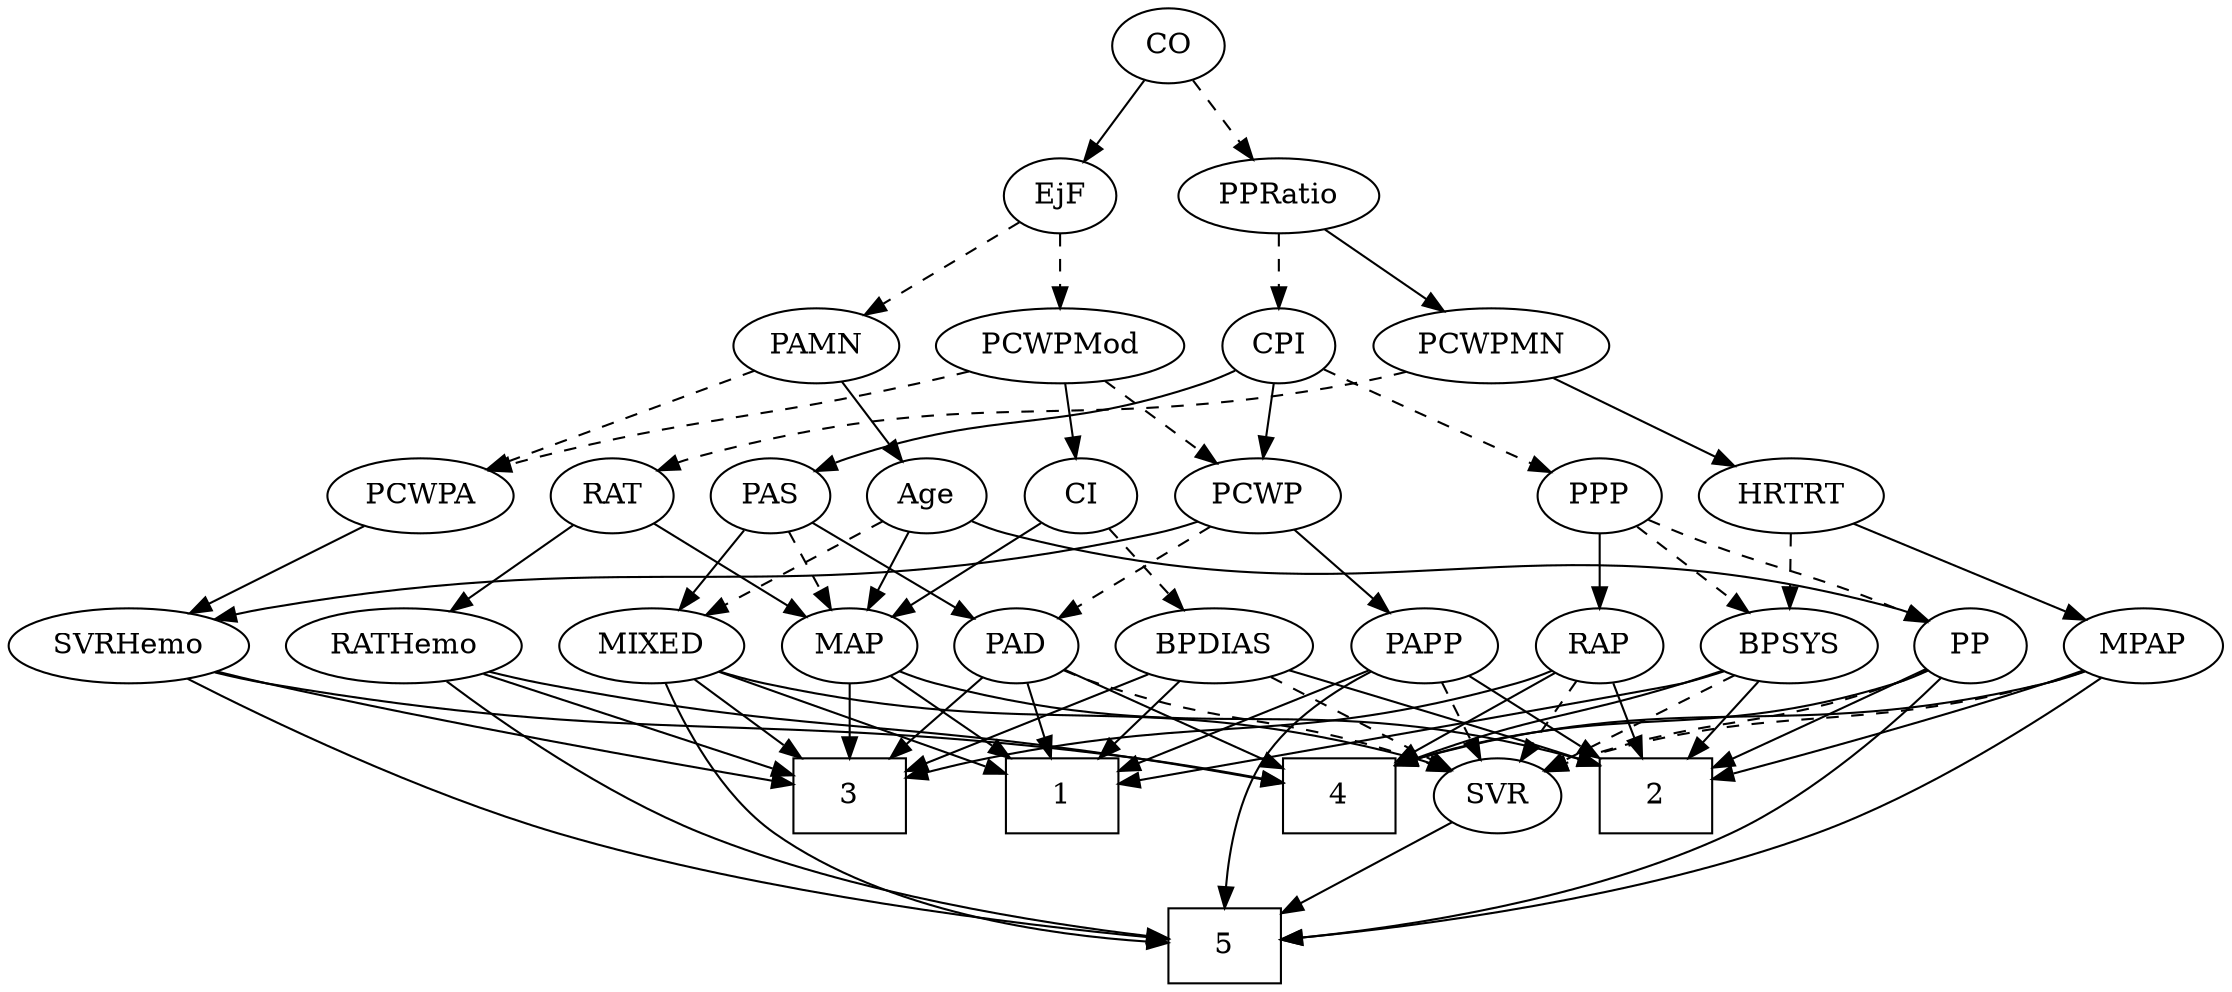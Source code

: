 strict digraph {
	graph [bb="0,0,982.14,468"];
	node [label="\N"];
	1	[height=0.5,
		pos="466.05,90",
		shape=box,
		width=0.75];
	2	[height=0.5,
		pos="710.05,90",
		shape=box,
		width=0.75];
	3	[height=0.5,
		pos="364.05,90",
		shape=box,
		width=0.75];
	4	[height=0.5,
		pos="564.05,90",
		shape=box,
		width=0.75];
	5	[height=0.5,
		pos="637.05,18",
		shape=box,
		width=0.75];
	Age	[height=0.5,
		pos="375.05,234",
		width=0.75];
	MIXED	[height=0.5,
		pos="275.05,162",
		width=1.1193];
	Age -> MIXED	[pos="e,295.88,177.59 357.17,220.49 342.53,210.24 321.52,195.53 304.42,183.56",
		style=dashed];
	MAP	[height=0.5,
		pos="364.05,162",
		width=0.84854];
	Age -> MAP	[pos="e,366.76,180.28 372.38,216.05 371.17,208.35 369.71,199.03 368.35,190.36",
		style=solid];
	PP	[height=0.5,
		pos="867.05,162",
		width=0.75];
	Age -> PP	[pos="e,846.58,174.19 395.51,221.81 400.46,219.53 405.84,217.4 411.05,216 591.94,167.23 650.15,228.77 831.05,180 833,179.47 834.97,178.85 \
836.94,178.15",
		style=solid];
	EjF	[height=0.5,
		pos="438.05,378",
		width=0.75];
	PAMN	[height=0.5,
		pos="332.05,306",
		width=1.011];
	EjF -> PAMN	[pos="e,353.21,320.98 419.58,364.81 403.61,354.26 380.21,338.81 361.63,326.54",
		style=dashed];
	PCWPMod	[height=0.5,
		pos="438.05,306",
		width=1.4443];
	EjF -> PCWPMod	[pos="e,438.05,324.1 438.05,359.7 438.05,351.98 438.05,342.71 438.05,334.11",
		style=dashed];
	RAP	[height=0.5,
		pos="618.05,162",
		width=0.77632];
	RAP -> 2	[pos="e,687.59,108.08 635.35,147.83 647.71,138.43 664.66,125.53 679.3,114.39",
		style=solid];
	RAP -> 3	[pos="e,391.31,98.141 596.42,150.21 591.45,147.96 586.12,145.75 581.05,144 515.83,121.49 497.01,124.61 430.05,108 420.68,105.68 410.59,\
103.11 401.18,100.69",
		style=solid];
	RAP -> 4	[pos="e,577.52,108.46 606.06,145.46 599.52,136.99 591.27,126.29 583.8,116.61",
		style=solid];
	SVR	[height=0.5,
		pos="637.05,90",
		width=0.77632];
	RAP -> SVR	[pos="e,632.49,107.79 622.64,144.05 624.79,136.14 627.4,126.54 629.8,117.69",
		style=dashed];
	MIXED -> 1	[pos="e,439.01,100.91 305.31,149.91 338.96,137.57 393.32,117.65 429.36,104.44",
		style=solid];
	MIXED -> 3	[pos="e,342.27,108.13 294.36,145.81 306.04,136.62 321.18,124.71 334.36,114.34",
		style=solid];
	MIXED -> 5	[pos="e,609.64,20.782 280.31,143.84 287.56,123.27 302.7,89.409 328.05,72 371.67,42.044 527.28,27.018 599.6,21.524",
		style=solid];
	MIXED -> SVR	[pos="e,615.94,102.02 304.56,149.67 310.91,147.54 317.65,145.51 324.05,144 444.44,115.58 481.16,142.21 600.05,108 602.2,107.38 604.38,\
106.65 606.56,105.86",
		style=solid];
	MPAP	[height=0.5,
		pos="947.05,162",
		width=0.97491];
	MPAP -> 2	[pos="e,737.15,97.527 920.21,150.14 914.58,148 908.65,145.85 903.05,144 849.42,126.33 786.12,109.74 747.03,99.976",
		style=solid];
	MPAP -> 4	[pos="e,591.21,104.94 920.87,149.66 915.08,147.5 908.93,145.46 903.05,144 774.52,112.07 732.36,143.88 600.83,107.67",
		style=solid];
	MPAP -> 5	[pos="e,664.28,24.853 928.52,146.54 903.07,127.26 855.28,93.113 810.05,72 765.23,51.08 710.09,35.844 674.29,27.214",
		style=solid];
	MPAP -> SVR	[pos="e,658.18,101.91 920.82,149.82 915.04,147.65 908.9,145.57 903.05,144 803.54,117.28 772.67,137.79 674.05,108 671.9,107.35 669.72,106.6 \
667.55,105.79",
		style=dashed];
	BPSYS	[height=0.5,
		pos="702.05,162",
		width=1.0471];
	BPSYS -> 1	[pos="e,493.41,98.555 673.33,150.23 667.32,148.09 660.99,145.91 655.05,144 640.52,139.34 553.85,115.27 503.06,101.22",
		style=solid];
	BPSYS -> 2	[pos="e,708.09,108.1 704.02,143.7 704.9,135.98 705.96,126.71 706.95,118.11",
		style=solid];
	BPSYS -> 4	[pos="e,591.21,104.78 677.05,148.32 655.66,137.47 624.58,121.71 600.43,109.45",
		style=solid];
	BPSYS -> SVR	[pos="e,650.85,105.86 687.3,145.12 678.58,135.73 667.41,123.7 657.81,113.36",
		style=dashed];
	PAD	[height=0.5,
		pos="441.05,162",
		width=0.79437];
	PAD -> 1	[pos="e,459.88,108.28 447.1,144.05 449.91,136.18 453.33,126.62 456.48,117.79",
		style=solid];
	PAD -> 3	[pos="e,382.87,108.11 425.46,146.83 415.47,137.75 402.23,125.71 390.6,115.14",
		style=solid];
	PAD -> 4	[pos="e,536.92,106.44 461.63,149.28 479.7,139 506.4,123.81 528.01,111.51",
		style=solid];
	PAD -> SVR	[pos="e,615.35,101.59 463.35,150.44 468.45,148.18 473.9,145.91 479.05,144 531.66,124.5 547.53,127.76 600.05,108 601.93,107.29 603.86,106.53 \
605.79,105.73",
		style=dashed];
	CO	[height=0.5,
		pos="486.05,450",
		width=0.75];
	CO -> EjF	[pos="e,448.89,394.82 475.15,433.12 469.08,424.26 461.39,413.04 454.58,403.12",
		style=solid];
	PPRatio	[height=0.5,
		pos="535.05,378",
		width=1.1013];
	CO -> PPRatio	[pos="e,523.52,395.47 496.92,433.46 503.03,424.74 510.79,413.65 517.71,403.76",
		style=dashed];
	PAS	[height=0.5,
		pos="303.05,234",
		width=0.75];
	PAS -> MIXED	[pos="e,281.83,179.96 296.41,216.41 293.18,208.34 289.22,198.43 285.59,189.35",
		style=solid];
	PAS -> PAD	[pos="e,419.43,173.96 324,222.37 346.97,210.72 384.03,191.92 410.29,178.6",
		style=solid];
	PAS -> MAP	[pos="e,350.71,178.31 315.98,218.15 324.12,208.82 334.79,196.57 344.01,186",
		style=dashed];
	PAMN -> Age	[pos="e,365.22,250.99 342.24,288.41 347.51,279.83 354.04,269.19 359.89,259.67",
		style=solid];
	PCWPA	[height=0.5,
		pos="144.05,234",
		width=1.1555];
	PAMN -> PCWPA	[pos="e,174.57,246.37 303.9,294.52 272.16,282.7 220.29,263.39 184.28,249.98",
		style=dashed];
	RATHemo	[height=0.5,
		pos="167.05,162",
		width=1.3721];
	RATHemo -> 3	[pos="e,336.78,100.69 201.36,148.81 236.53,136.31 291.03,116.95 327.12,104.12",
		style=solid];
	RATHemo -> 4	[pos="e,536.77,99.352 203.34,149.61 210.8,147.54 218.64,145.54 226.05,144 347.16,118.8 380.77,132.41 502.05,108 510.21,106.36 518.89,104.22 \
527.08,102.03",
		style=solid];
	RATHemo -> 5	[pos="e,609.61,19.021 184.25,144.83 207.16,124.3 249.84,89.455 293.05,72 398.4,29.442 534.57,20.809 599.45,19.224",
		style=solid];
	CPI	[height=0.5,
		pos="535.05,306",
		width=0.75];
	CPI -> PAS	[pos="e,323.66,245.68 514.43,294.32 509.48,292.02 504.14,289.75 499.05,288 430.12,264.29 407.97,275.71 339.05,252 337.13,251.34 335.19,\
250.61 333.24,249.84",
		style=solid];
	PPP	[height=0.5,
		pos="618.05,234",
		width=0.75];
	CPI -> PPP	[pos="e,601.96,248.56 551.44,291.17 563.69,280.85 580.6,266.58 594.32,255.01",
		style=dashed];
	PCWP	[height=0.5,
		pos="527.05,234",
		width=0.97491];
	CPI -> PCWP	[pos="e,529,252.1 533.07,287.7 532.19,279.98 531.13,270.71 530.14,262.11",
		style=solid];
	RAT	[height=0.5,
		pos="231.05,234",
		width=0.75827];
	RAT -> RATHemo	[pos="e,181.94,179.29 217.47,218.15 209.17,209.07 198.35,197.24 188.87,186.87",
		style=solid];
	RAT -> MAP	[pos="e,342.08,174.56 251.83,222.06 273.59,210.61 308.03,192.48 333.02,179.33",
		style=solid];
	SVR -> 5	[pos="e,637.05,36.104 637.05,71.697 637.05,63.983 637.05,54.712 637.05,46.112",
		style=solid];
	PCWPMod -> PCWPA	[pos="e,175.14,246.06 399.44,293.76 392.03,291.74 384.32,289.73 377.05,288 296.83,268.92 274.76,273.08 195.05,252 191.7,251.11 188.25,\
250.13 184.79,249.09",
		style=dashed];
	PCWPMod -> PCWP	[pos="e,508.75,249.39 458.24,289.12 470.81,279.23 487.12,266.4 500.7,255.72",
		style=dashed];
	CI	[height=0.5,
		pos="447.05,234",
		width=0.75];
	PCWPMod -> CI	[pos="e,444.85,252.1 440.27,287.7 441.26,279.98 442.45,270.71 443.56,262.11",
		style=solid];
	SVRHemo	[height=0.5,
		pos="50.046,162",
		width=1.3902];
	PCWPA -> SVRHemo	[pos="e,70.929,178.55 124.11,218.15 111.05,208.43 93.749,195.54 79.156,184.68",
		style=solid];
	PCWPMN	[height=0.5,
		pos="630.05,306",
		width=1.3902];
	PCWPMN -> RAT	[pos="e,251.54,246.07 593.77,293.54 586.31,291.47 578.46,289.5 571.05,288 437.68,261.08 397.82,289.54 267.05,252 265.1,251.44 263.13,250.79 \
261.17,250.07",
		style=dashed];
	HRTRT	[height=0.5,
		pos="703.05,234",
		width=1.1013];
	PCWPMN -> HRTRT	[pos="e,686.71,250.67 646.98,288.76 656.6,279.53 668.81,267.83 679.37,257.7",
		style=solid];
	SVRHemo -> 3	[pos="e,336.72,95.976 87.069,149.87 94.329,147.82 101.91,145.77 109.05,144 185.88,124.98 276.86,107.19 326.72,97.84",
		style=solid];
	SVRHemo -> 4	[pos="e,536.82,99.583 86.295,149.39 93.757,147.33 101.61,145.4 109.05,144 281.42,111.57 329.47,139.31 502.05,108 510.24,106.51 518.93,\
104.45 527.13,102.27",
		style=solid];
	SVRHemo -> 5	[pos="e,610.01,19.376 73.58,145.9 106.51,125.55 168.84,89.83 227.05,72 360.15,31.229 526.92,21.814 599.93,19.646",
		style=solid];
	BPDIAS	[height=0.5,
		pos="530.05,162",
		width=1.1735];
	BPDIAS -> 1	[pos="e,481.7,108.12 515.2,144.76 507.28,136.1 497.36,125.25 488.51,115.57",
		style=solid];
	BPDIAS -> 2	[pos="e,683.03,104.07 562.1,150.12 589.54,140.6 630.23,126.01 673.72,107.97",
		style=solid];
	BPDIAS -> 3	[pos="e,391.25,102.47 501.13,148.81 473.22,137.04 430.85,119.17 400.61,106.42",
		style=solid];
	BPDIAS -> SVR	[pos="e,618.12,103.38 552.22,146.5 568.79,135.65 591.56,120.75 609.34,109.12",
		style=dashed];
	MAP -> 1	[pos="e,441.15,108.08 383.23,147.83 397.19,138.26 416.44,125.05 432.86,113.77",
		style=solid];
	MAP -> 2	[pos="e,682.87,104.9 386.75,149.84 392,147.62 397.64,145.51 403.05,144 517.01,112.27 555.47,140.76 673.14,107.72",
		style=solid];
	MAP -> 3	[pos="e,364.05,108.1 364.05,143.7 364.05,135.98 364.05,126.71 364.05,118.11",
		style=solid];
	PP -> 2	[pos="e,737.06,102.57 845.77,150.83 840.94,148.56 835.83,146.18 831.05,144 802.79,131.14 770.59,117.07 746.51,106.65",
		style=solid];
	PP -> 4	[pos="e,591.24,104.83 846.51,150.07 841.55,147.78 836.2,145.58 831.05,144 734.72,114.43 701.39,137.03 600.86,107.73",
		style=solid];
	PP -> 5	[pos="e,664.3,26.225 854.46,145.9 837.63,126.53 806.08,92.932 773.05,72 742.07,52.369 702.65,37.995 674.23,29.208",
		style=solid];
	PP -> SVR	[pos="e,658.66,101.83 846.42,150.33 841.47,148.03 836.14,145.76 831.05,144 763.4,120.58 741.82,131.07 674.05,108 672.14,107.35 670.2,106.64 \
668.25,105.88",
		style=dashed];
	PPP -> RAP	[pos="e,618.05,180.1 618.05,215.7 618.05,207.98 618.05,198.71 618.05,190.11",
		style=solid];
	PPP -> BPSYS	[pos="e,684.15,177.91 634.24,219.5 646.2,209.54 662.71,195.78 676.44,184.34",
		style=dashed];
	PPP -> PP	[pos="e,846.46,173.76 638.64,222.24 643.59,219.94 648.93,217.7 654.05,216 730.22,190.68 754.87,205.32 831.05,180 832.96,179.36 834.91,\
178.65 836.86,177.88",
		style=dashed];
	PPRatio -> CPI	[pos="e,535.05,324.1 535.05,359.7 535.05,351.98 535.05,342.71 535.05,334.11",
		style=dashed];
	PPRatio -> PCWPMN	[pos="e,608.94,322.55 555.19,362.15 568.4,352.43 585.88,339.54 600.63,328.68",
		style=solid];
	PCWP -> PAD	[pos="e,457.8,176.64 508.81,218.15 496.31,207.98 479.59,194.37 465.88,183.21",
		style=dashed];
	PCWP -> SVRHemo	[pos="e,86.3,174.58 501.36,221.73 495.44,219.51 489.1,217.43 483.05,216 320.54,177.55 273.09,211.25 109.05,180 104.86,179.2 100.55,178.24 \
96.249,177.19",
		style=solid];
	PAPP	[height=0.5,
		pos="790.05,162",
		width=0.88464];
	PCWP -> PAPP	[pos="e,765.6,173.98 555.74,223.61 564.17,220.99 573.44,218.25 582.05,216 655.5,196.77 676.57,202.63 749.05,180 751.34,179.28 753.69,178.49 \
756.04,177.64",
		style=solid];
	CI -> BPDIAS	[pos="e,511.66,178.51 463.44,219.17 474.95,209.47 490.57,196.29 503.79,185.14",
		style=dashed];
	CI -> MAP	[pos="e,380.98,177.28 430.65,219.17 418.75,209.14 402.45,195.39 388.96,184.01",
		style=solid];
	PAPP -> 1	[pos="e,493.05,99.075 766.09,149.98 760.58,147.75 754.68,145.6 749.05,144 653.33,116.76 625.28,129.19 528.05,108 519.83,106.21 511.08,\
104 502.82,101.77",
		style=solid];
	PAPP -> 2	[pos="e,729.71,108.2 773.47,146.5 763.03,137.36 749.31,125.36 737.3,114.85",
		style=solid];
	PAPP -> 5	[pos="e,664.22,26.66 785.3,143.92 779.12,124.36 766.59,92.409 746.05,72 725.93,52.016 696.79,38.386 673.7,29.957",
		style=solid];
	PAPP -> SVR	[pos="e,659.35,101.26 766.05,150.05 742.58,139.35 705.85,122.57 674.05,108 672.26,107.18 670.43,106.34 668.58,105.5",
		style=dashed];
	HRTRT -> MPAP	[pos="e,920.22,173.9 737.71,225.04 777.86,215.53 845.82,198.58 903.05,180 905.59,179.18 908.19,178.28 910.81,177.36",
		style=solid];
	HRTRT -> BPSYS	[pos="e,702.29,180.1 702.8,215.7 702.69,207.98 702.56,198.71 702.43,190.11",
		style=dashed];
}
